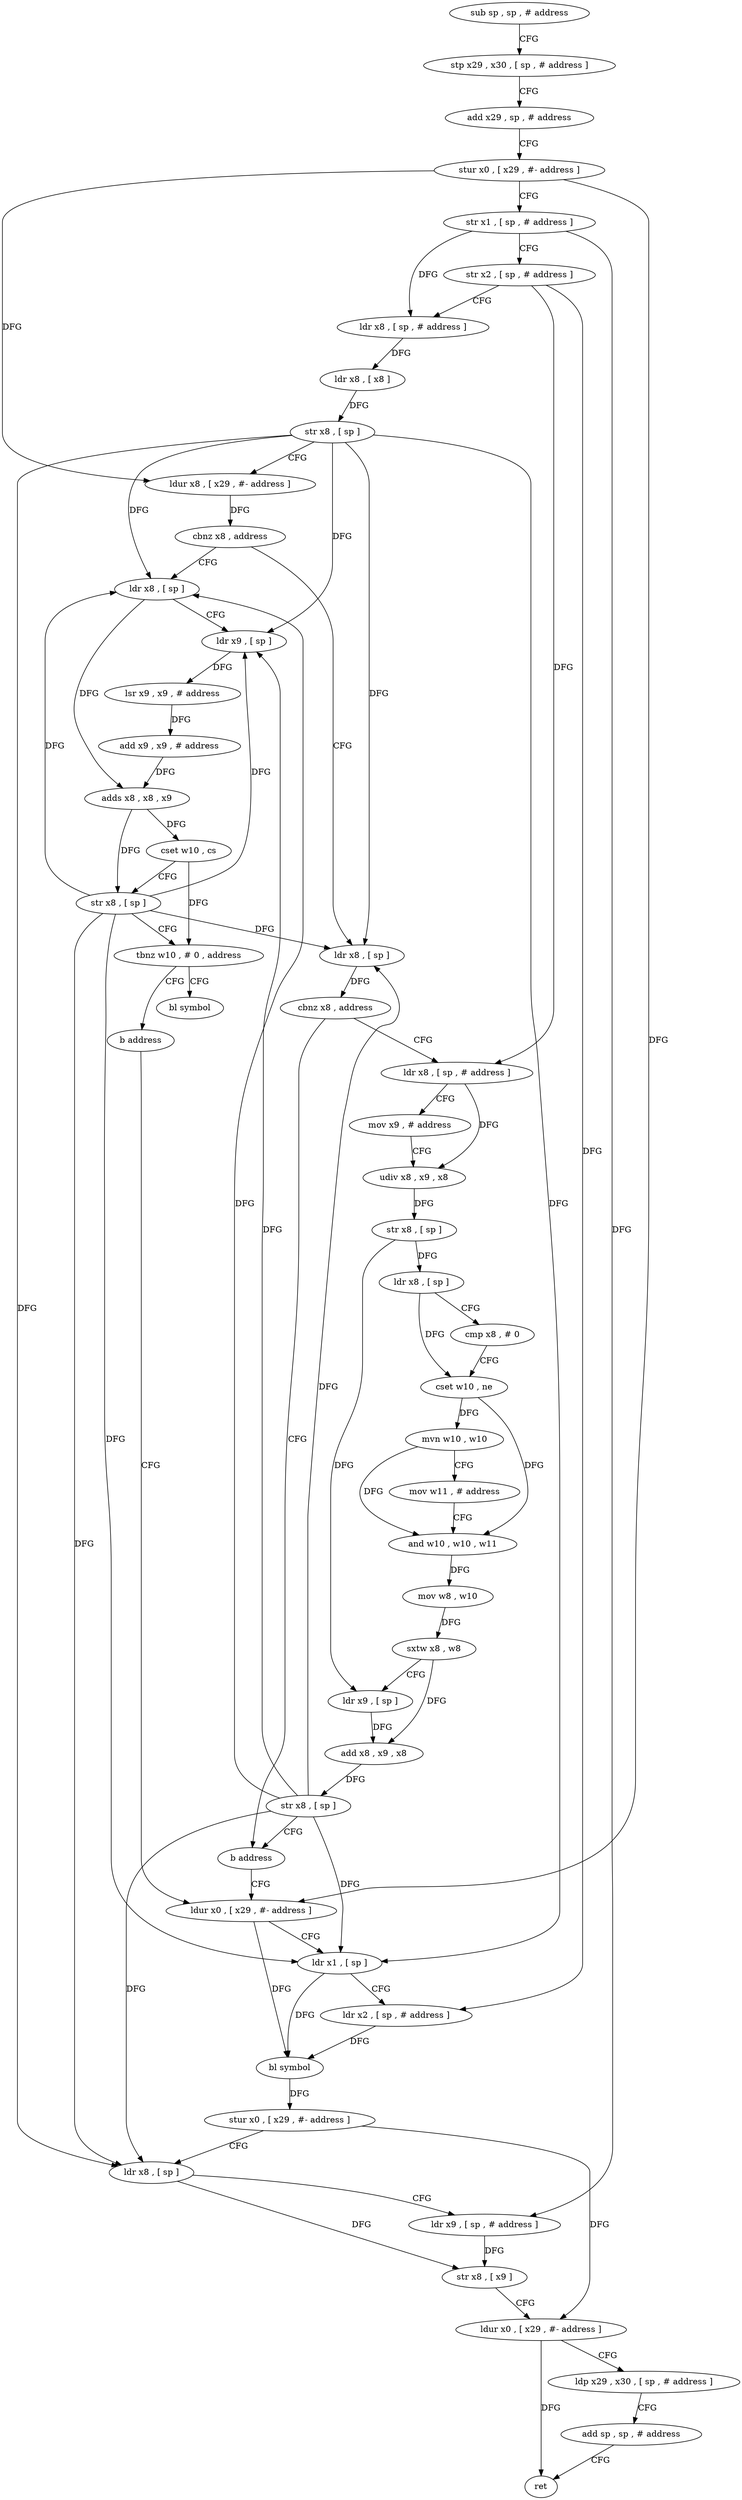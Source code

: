 digraph "func" {
"4227808" [label = "sub sp , sp , # address" ]
"4227812" [label = "stp x29 , x30 , [ sp , # address ]" ]
"4227816" [label = "add x29 , sp , # address" ]
"4227820" [label = "stur x0 , [ x29 , #- address ]" ]
"4227824" [label = "str x1 , [ sp , # address ]" ]
"4227828" [label = "str x2 , [ sp , # address ]" ]
"4227832" [label = "ldr x8 , [ sp , # address ]" ]
"4227836" [label = "ldr x8 , [ x8 ]" ]
"4227840" [label = "str x8 , [ sp ]" ]
"4227844" [label = "ldur x8 , [ x29 , #- address ]" ]
"4227848" [label = "cbnz x8 , address" ]
"4227924" [label = "ldr x8 , [ sp ]" ]
"4227852" [label = "ldr x8 , [ sp ]" ]
"4227928" [label = "ldr x9 , [ sp ]" ]
"4227932" [label = "lsr x9 , x9 , # address" ]
"4227936" [label = "add x9 , x9 , # address" ]
"4227940" [label = "adds x8 , x8 , x9" ]
"4227944" [label = "cset w10 , cs" ]
"4227948" [label = "str x8 , [ sp ]" ]
"4227952" [label = "tbnz w10 , # 0 , address" ]
"4227960" [label = "bl symbol" ]
"4227956" [label = "b address" ]
"4227856" [label = "cbnz x8 , address" ]
"4227920" [label = "b address" ]
"4227860" [label = "ldr x8 , [ sp , # address ]" ]
"4227964" [label = "ldur x0 , [ x29 , #- address ]" ]
"4227864" [label = "mov x9 , # address" ]
"4227868" [label = "udiv x8 , x9 , x8" ]
"4227872" [label = "str x8 , [ sp ]" ]
"4227876" [label = "ldr x8 , [ sp ]" ]
"4227880" [label = "cmp x8 , # 0" ]
"4227884" [label = "cset w10 , ne" ]
"4227888" [label = "mvn w10 , w10" ]
"4227892" [label = "mov w11 , # address" ]
"4227896" [label = "and w10 , w10 , w11" ]
"4227900" [label = "mov w8 , w10" ]
"4227904" [label = "sxtw x8 , w8" ]
"4227908" [label = "ldr x9 , [ sp ]" ]
"4227912" [label = "add x8 , x9 , x8" ]
"4227916" [label = "str x8 , [ sp ]" ]
"4227968" [label = "ldr x1 , [ sp ]" ]
"4227972" [label = "ldr x2 , [ sp , # address ]" ]
"4227976" [label = "bl symbol" ]
"4227980" [label = "stur x0 , [ x29 , #- address ]" ]
"4227984" [label = "ldr x8 , [ sp ]" ]
"4227988" [label = "ldr x9 , [ sp , # address ]" ]
"4227992" [label = "str x8 , [ x9 ]" ]
"4227996" [label = "ldur x0 , [ x29 , #- address ]" ]
"4228000" [label = "ldp x29 , x30 , [ sp , # address ]" ]
"4228004" [label = "add sp , sp , # address" ]
"4228008" [label = "ret" ]
"4227808" -> "4227812" [ label = "CFG" ]
"4227812" -> "4227816" [ label = "CFG" ]
"4227816" -> "4227820" [ label = "CFG" ]
"4227820" -> "4227824" [ label = "CFG" ]
"4227820" -> "4227844" [ label = "DFG" ]
"4227820" -> "4227964" [ label = "DFG" ]
"4227824" -> "4227828" [ label = "CFG" ]
"4227824" -> "4227832" [ label = "DFG" ]
"4227824" -> "4227988" [ label = "DFG" ]
"4227828" -> "4227832" [ label = "CFG" ]
"4227828" -> "4227860" [ label = "DFG" ]
"4227828" -> "4227972" [ label = "DFG" ]
"4227832" -> "4227836" [ label = "DFG" ]
"4227836" -> "4227840" [ label = "DFG" ]
"4227840" -> "4227844" [ label = "CFG" ]
"4227840" -> "4227924" [ label = "DFG" ]
"4227840" -> "4227928" [ label = "DFG" ]
"4227840" -> "4227852" [ label = "DFG" ]
"4227840" -> "4227968" [ label = "DFG" ]
"4227840" -> "4227984" [ label = "DFG" ]
"4227844" -> "4227848" [ label = "DFG" ]
"4227848" -> "4227924" [ label = "CFG" ]
"4227848" -> "4227852" [ label = "CFG" ]
"4227924" -> "4227928" [ label = "CFG" ]
"4227924" -> "4227940" [ label = "DFG" ]
"4227852" -> "4227856" [ label = "DFG" ]
"4227928" -> "4227932" [ label = "DFG" ]
"4227932" -> "4227936" [ label = "DFG" ]
"4227936" -> "4227940" [ label = "DFG" ]
"4227940" -> "4227944" [ label = "DFG" ]
"4227940" -> "4227948" [ label = "DFG" ]
"4227944" -> "4227948" [ label = "CFG" ]
"4227944" -> "4227952" [ label = "DFG" ]
"4227948" -> "4227952" [ label = "CFG" ]
"4227948" -> "4227924" [ label = "DFG" ]
"4227948" -> "4227928" [ label = "DFG" ]
"4227948" -> "4227852" [ label = "DFG" ]
"4227948" -> "4227968" [ label = "DFG" ]
"4227948" -> "4227984" [ label = "DFG" ]
"4227952" -> "4227960" [ label = "CFG" ]
"4227952" -> "4227956" [ label = "CFG" ]
"4227956" -> "4227964" [ label = "CFG" ]
"4227856" -> "4227920" [ label = "CFG" ]
"4227856" -> "4227860" [ label = "CFG" ]
"4227920" -> "4227964" [ label = "CFG" ]
"4227860" -> "4227864" [ label = "CFG" ]
"4227860" -> "4227868" [ label = "DFG" ]
"4227964" -> "4227968" [ label = "CFG" ]
"4227964" -> "4227976" [ label = "DFG" ]
"4227864" -> "4227868" [ label = "CFG" ]
"4227868" -> "4227872" [ label = "DFG" ]
"4227872" -> "4227876" [ label = "DFG" ]
"4227872" -> "4227908" [ label = "DFG" ]
"4227876" -> "4227880" [ label = "CFG" ]
"4227876" -> "4227884" [ label = "DFG" ]
"4227880" -> "4227884" [ label = "CFG" ]
"4227884" -> "4227888" [ label = "DFG" ]
"4227884" -> "4227896" [ label = "DFG" ]
"4227888" -> "4227892" [ label = "CFG" ]
"4227888" -> "4227896" [ label = "DFG" ]
"4227892" -> "4227896" [ label = "CFG" ]
"4227896" -> "4227900" [ label = "DFG" ]
"4227900" -> "4227904" [ label = "DFG" ]
"4227904" -> "4227908" [ label = "CFG" ]
"4227904" -> "4227912" [ label = "DFG" ]
"4227908" -> "4227912" [ label = "DFG" ]
"4227912" -> "4227916" [ label = "DFG" ]
"4227916" -> "4227920" [ label = "CFG" ]
"4227916" -> "4227924" [ label = "DFG" ]
"4227916" -> "4227928" [ label = "DFG" ]
"4227916" -> "4227852" [ label = "DFG" ]
"4227916" -> "4227968" [ label = "DFG" ]
"4227916" -> "4227984" [ label = "DFG" ]
"4227968" -> "4227972" [ label = "CFG" ]
"4227968" -> "4227976" [ label = "DFG" ]
"4227972" -> "4227976" [ label = "DFG" ]
"4227976" -> "4227980" [ label = "DFG" ]
"4227980" -> "4227984" [ label = "CFG" ]
"4227980" -> "4227996" [ label = "DFG" ]
"4227984" -> "4227988" [ label = "CFG" ]
"4227984" -> "4227992" [ label = "DFG" ]
"4227988" -> "4227992" [ label = "DFG" ]
"4227992" -> "4227996" [ label = "CFG" ]
"4227996" -> "4228000" [ label = "CFG" ]
"4227996" -> "4228008" [ label = "DFG" ]
"4228000" -> "4228004" [ label = "CFG" ]
"4228004" -> "4228008" [ label = "CFG" ]
}

